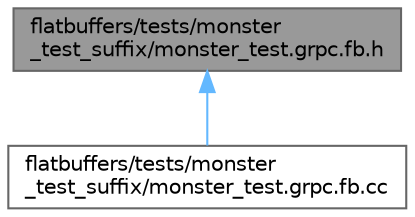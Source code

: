 digraph "flatbuffers/tests/monster_test_suffix/monster_test.grpc.fb.h"
{
 // LATEX_PDF_SIZE
  bgcolor="transparent";
  edge [fontname=Helvetica,fontsize=10,labelfontname=Helvetica,labelfontsize=10];
  node [fontname=Helvetica,fontsize=10,shape=box,height=0.2,width=0.4];
  Node1 [id="Node000001",label="flatbuffers/tests/monster\l_test_suffix/monster_test.grpc.fb.h",height=0.2,width=0.4,color="gray40", fillcolor="grey60", style="filled", fontcolor="black",tooltip=" "];
  Node1 -> Node2 [id="edge2_Node000001_Node000002",dir="back",color="steelblue1",style="solid",tooltip=" "];
  Node2 [id="Node000002",label="flatbuffers/tests/monster\l_test_suffix/monster_test.grpc.fb.cc",height=0.2,width=0.4,color="grey40", fillcolor="white", style="filled",URL="$monster__test__suffix_2monster__test_8grpc_8fb_8cc.html",tooltip=" "];
}
